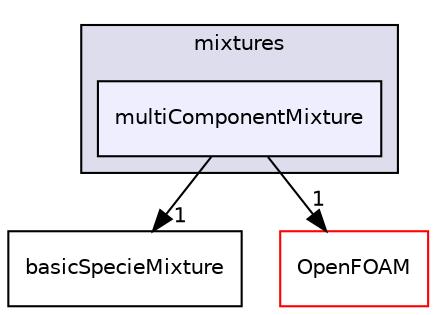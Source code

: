 digraph "src/thermophysicalModels/reactionThermo/mixtures/multiComponentMixture" {
  bgcolor=transparent;
  compound=true
  node [ fontsize="10", fontname="Helvetica"];
  edge [ labelfontsize="10", labelfontname="Helvetica"];
  subgraph clusterdir_4c3899116fa10d6c6748b991d6c665d1 {
    graph [ bgcolor="#ddddee", pencolor="black", label="mixtures" fontname="Helvetica", fontsize="10", URL="dir_4c3899116fa10d6c6748b991d6c665d1.html"]
  dir_d678df617f942bf57e5e6de99d39ff47 [shape=box, label="multiComponentMixture", style="filled", fillcolor="#eeeeff", pencolor="black", URL="dir_d678df617f942bf57e5e6de99d39ff47.html"];
  }
  dir_a92e19af280cfe91c9dfbd265388786a [shape=box label="basicSpecieMixture" URL="dir_a92e19af280cfe91c9dfbd265388786a.html"];
  dir_c5473ff19b20e6ec4dfe5c310b3778a8 [shape=box label="OpenFOAM" color="red" URL="dir_c5473ff19b20e6ec4dfe5c310b3778a8.html"];
  dir_d678df617f942bf57e5e6de99d39ff47->dir_a92e19af280cfe91c9dfbd265388786a [headlabel="1", labeldistance=1.5 headhref="dir_002838_002834.html"];
  dir_d678df617f942bf57e5e6de99d39ff47->dir_c5473ff19b20e6ec4dfe5c310b3778a8 [headlabel="1", labeldistance=1.5 headhref="dir_002838_001887.html"];
}
